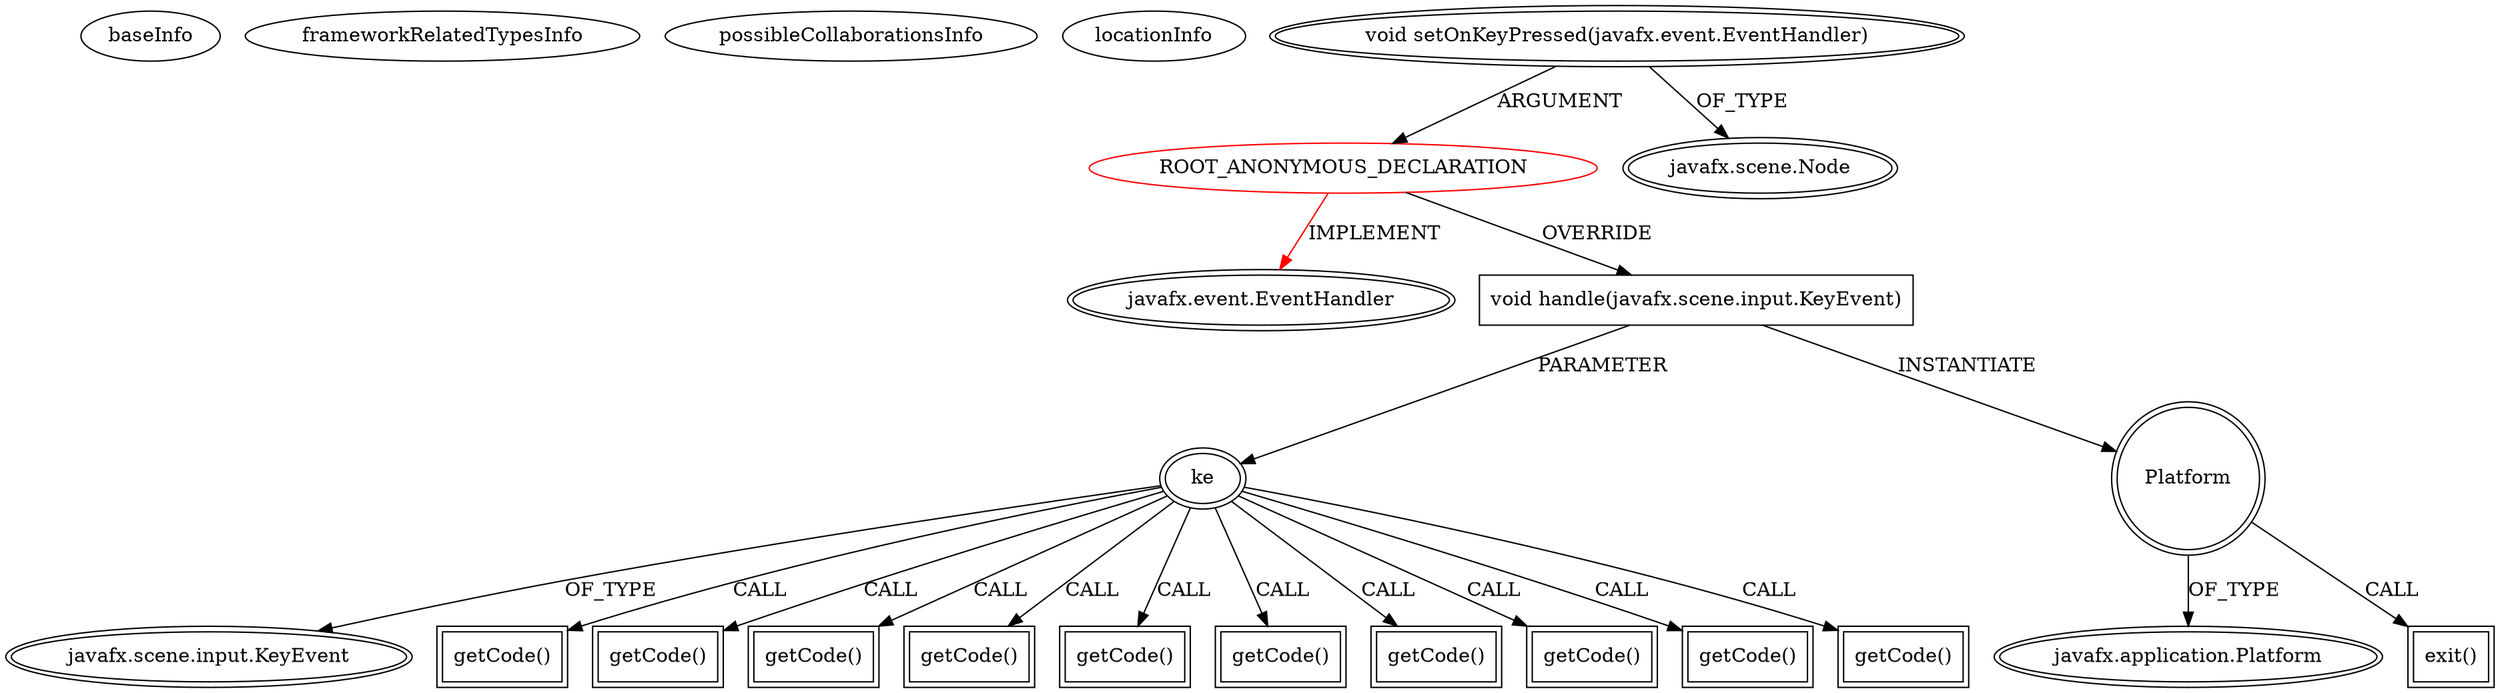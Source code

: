 digraph {
baseInfo[graphId=446,category="extension_graph",isAnonymous=true,possibleRelation=false]
frameworkRelatedTypesInfo[0="javafx.event.EventHandler"]
possibleCollaborationsInfo[]
locationInfo[projectName="Enriqe-Breaking-Bad-Brick-Breaker",filePath="/Enriqe-Breaking-Bad-Brick-Breaker/Breaking-Bad-Brick-Breaker-master/src/bbbrickbreaker/Level.java",contextSignature="void initContent(int)",graphId="446"]
0[label="ROOT_ANONYMOUS_DECLARATION",vertexType="ROOT_ANONYMOUS_DECLARATION",isFrameworkType=false,color=red]
1[label="javafx.event.EventHandler",vertexType="FRAMEWORK_INTERFACE_TYPE",isFrameworkType=true,peripheries=2]
2[label="void setOnKeyPressed(javafx.event.EventHandler)",vertexType="OUTSIDE_CALL",isFrameworkType=true,peripheries=2]
3[label="javafx.scene.Node",vertexType="FRAMEWORK_CLASS_TYPE",isFrameworkType=true,peripheries=2]
4[label="void handle(javafx.scene.input.KeyEvent)",vertexType="OVERRIDING_METHOD_DECLARATION",isFrameworkType=false,shape=box]
5[label="ke",vertexType="PARAMETER_DECLARATION",isFrameworkType=true,peripheries=2]
6[label="javafx.scene.input.KeyEvent",vertexType="FRAMEWORK_CLASS_TYPE",isFrameworkType=true,peripheries=2]
8[label="getCode()",vertexType="INSIDE_CALL",isFrameworkType=true,peripheries=2,shape=box]
10[label="getCode()",vertexType="INSIDE_CALL",isFrameworkType=true,peripheries=2,shape=box]
11[label="Platform",vertexType="VARIABLE_EXPRESION",isFrameworkType=true,peripheries=2,shape=circle]
13[label="javafx.application.Platform",vertexType="FRAMEWORK_CLASS_TYPE",isFrameworkType=true,peripheries=2]
12[label="exit()",vertexType="INSIDE_CALL",isFrameworkType=true,peripheries=2,shape=box]
15[label="getCode()",vertexType="INSIDE_CALL",isFrameworkType=true,peripheries=2,shape=box]
17[label="getCode()",vertexType="INSIDE_CALL",isFrameworkType=true,peripheries=2,shape=box]
19[label="getCode()",vertexType="INSIDE_CALL",isFrameworkType=true,peripheries=2,shape=box]
21[label="getCode()",vertexType="INSIDE_CALL",isFrameworkType=true,peripheries=2,shape=box]
23[label="getCode()",vertexType="INSIDE_CALL",isFrameworkType=true,peripheries=2,shape=box]
25[label="getCode()",vertexType="INSIDE_CALL",isFrameworkType=true,peripheries=2,shape=box]
27[label="getCode()",vertexType="INSIDE_CALL",isFrameworkType=true,peripheries=2,shape=box]
29[label="getCode()",vertexType="INSIDE_CALL",isFrameworkType=true,peripheries=2,shape=box]
0->1[label="IMPLEMENT",color=red]
2->0[label="ARGUMENT"]
2->3[label="OF_TYPE"]
0->4[label="OVERRIDE"]
5->6[label="OF_TYPE"]
4->5[label="PARAMETER"]
5->8[label="CALL"]
5->10[label="CALL"]
4->11[label="INSTANTIATE"]
11->13[label="OF_TYPE"]
11->12[label="CALL"]
5->15[label="CALL"]
5->17[label="CALL"]
5->19[label="CALL"]
5->21[label="CALL"]
5->23[label="CALL"]
5->25[label="CALL"]
5->27[label="CALL"]
5->29[label="CALL"]
}
